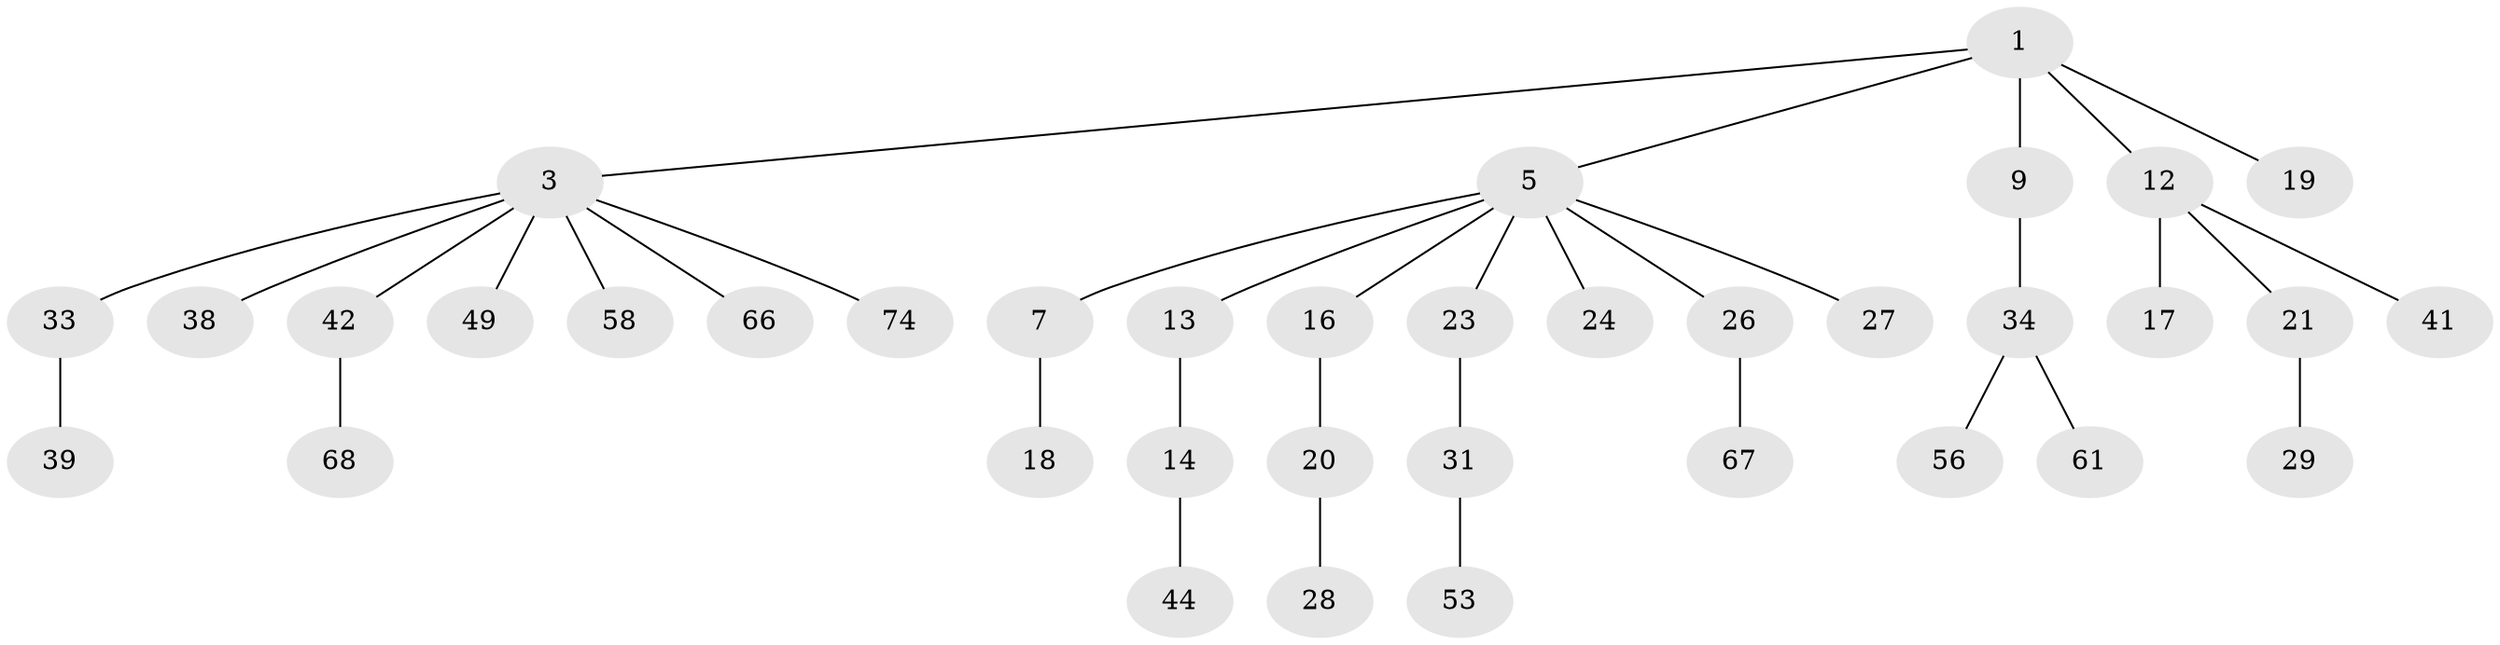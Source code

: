 // original degree distribution, {3: 0.13333333333333333, 5: 0.04, 6: 0.013333333333333334, 2: 0.28, 4: 0.06666666666666667, 1: 0.4666666666666667}
// Generated by graph-tools (version 1.1) at 2025/15/03/09/25 04:15:27]
// undirected, 37 vertices, 36 edges
graph export_dot {
graph [start="1"]
  node [color=gray90,style=filled];
  1 [super="+2+36"];
  3 [super="+4+37+22+8+10"];
  5 [super="+15+6+47"];
  7;
  9 [super="+11"];
  12;
  13 [super="+51"];
  14;
  16 [super="+40"];
  17 [super="+71"];
  18 [super="+73+54+62"];
  19;
  20 [super="+63+45"];
  21 [super="+25"];
  23 [super="+72"];
  24 [super="+48+65"];
  26 [super="+30+32"];
  27;
  28;
  29;
  31;
  33;
  34;
  38;
  39;
  41 [super="+55"];
  42;
  44;
  49 [super="+57"];
  53 [super="+75+70"];
  56;
  58;
  61;
  66;
  67;
  68;
  74;
  1 -- 19;
  1 -- 3;
  1 -- 5;
  1 -- 9;
  1 -- 12;
  3 -- 74;
  3 -- 58;
  3 -- 66;
  3 -- 38;
  3 -- 33;
  3 -- 42;
  3 -- 49;
  5 -- 26;
  5 -- 24;
  5 -- 27;
  5 -- 16;
  5 -- 7;
  5 -- 23;
  5 -- 13;
  7 -- 18;
  9 -- 34;
  12 -- 17;
  12 -- 21;
  12 -- 41;
  13 -- 14;
  14 -- 44;
  16 -- 20;
  20 -- 28;
  21 -- 29;
  23 -- 31;
  26 -- 67;
  31 -- 53;
  33 -- 39;
  34 -- 56;
  34 -- 61;
  42 -- 68;
}
